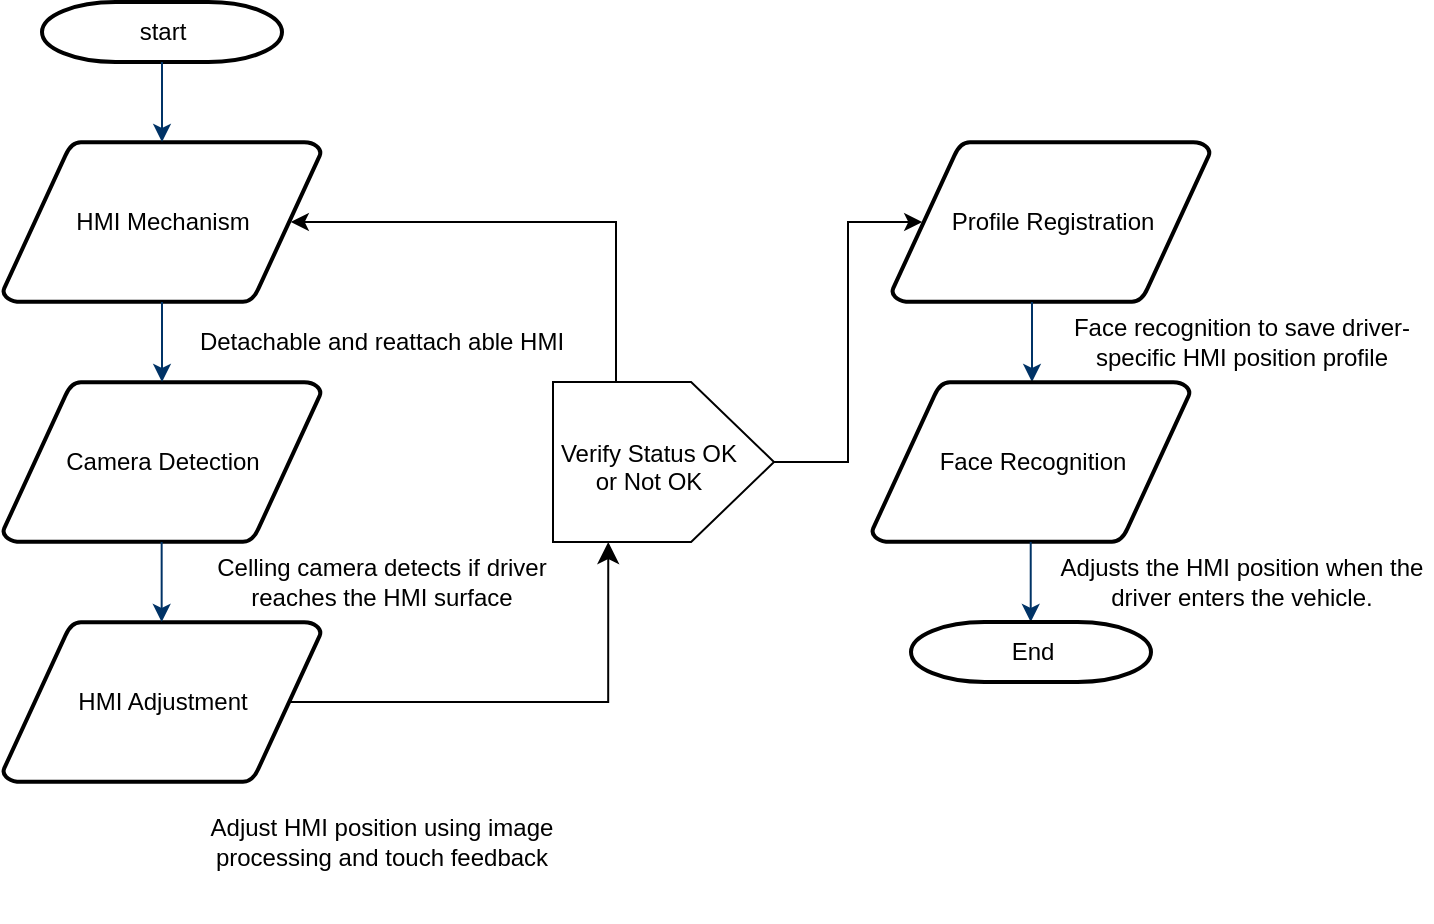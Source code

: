 <mxfile version="24.7.6">
  <diagram id="6a731a19-8d31-9384-78a2-239565b7b9f0" name="Page-1">
    <mxGraphModel dx="1295" dy="552" grid="0" gridSize="10" guides="1" tooltips="1" connect="1" arrows="1" fold="1" page="1" pageScale="1" pageWidth="1169" pageHeight="827" background="none" math="0" shadow="0">
      <root>
        <mxCell id="0" />
        <mxCell id="1" parent="0" />
        <mxCell id="2" value="start" style="shape=mxgraph.flowchart.terminator;strokeWidth=2;gradientColor=none;gradientDirection=north;fontStyle=0;html=1;" parent="1" vertex="1">
          <mxGeometry x="260" y="60" width="120" height="30" as="geometry" />
        </mxCell>
        <mxCell id="3" value="HMI Mechanism" style="shape=mxgraph.flowchart.data;strokeWidth=2;gradientColor=none;gradientDirection=north;fontStyle=0;html=1;" parent="1" vertex="1">
          <mxGeometry x="240.5" y="130" width="159" height="80" as="geometry" />
        </mxCell>
        <mxCell id="4" value="HMI Adjustment" style="shape=mxgraph.flowchart.data;strokeWidth=2;gradientColor=none;gradientDirection=north;fontStyle=0;html=1;" parent="1" vertex="1">
          <mxGeometry x="240.5" y="370" width="159" height="80" as="geometry" />
        </mxCell>
        <mxCell id="5" value="Camera Detection" style="shape=mxgraph.flowchart.data;strokeWidth=2;gradientColor=none;gradientDirection=north;fontStyle=0;html=1;" parent="1" vertex="1">
          <mxGeometry x="240.5" y="250" width="159" height="80" as="geometry" />
        </mxCell>
        <mxCell id="7" style="fontStyle=1;strokeColor=#003366;strokeWidth=1;html=1;" parent="1" source="2" target="3" edge="1">
          <mxGeometry relative="1" as="geometry" />
        </mxCell>
        <mxCell id="8" style="fontStyle=1;strokeColor=#003366;strokeWidth=1;html=1;" parent="1" source="3" target="5" edge="1">
          <mxGeometry relative="1" as="geometry" />
        </mxCell>
        <mxCell id="13" value="Profile Registration" style="shape=mxgraph.flowchart.data;strokeWidth=2;gradientColor=none;gradientDirection=north;fontStyle=0;html=1;" parent="1" vertex="1">
          <mxGeometry x="685" y="130" width="159" height="80" as="geometry" />
        </mxCell>
        <mxCell id="GH0UqKwVndS1nuWGwgYn-55" value="Detachable and reattach able HMI" style="text;html=1;align=center;verticalAlign=middle;whiteSpace=wrap;rounded=0;" vertex="1" parent="1">
          <mxGeometry x="330" y="190" width="200" height="80" as="geometry" />
        </mxCell>
        <mxCell id="GH0UqKwVndS1nuWGwgYn-57" value="Celling camera detects if driver reaches the HMI surface" style="text;html=1;align=center;verticalAlign=middle;whiteSpace=wrap;rounded=0;" vertex="1" parent="1">
          <mxGeometry x="335" y="310" width="190" height="80" as="geometry" />
        </mxCell>
        <mxCell id="GH0UqKwVndS1nuWGwgYn-58" style="fontStyle=1;strokeColor=#003366;strokeWidth=1;html=1;" edge="1" parent="1">
          <mxGeometry relative="1" as="geometry">
            <mxPoint x="319.83" y="330" as="sourcePoint" />
            <mxPoint x="319.83" y="370" as="targetPoint" />
          </mxGeometry>
        </mxCell>
        <mxCell id="GH0UqKwVndS1nuWGwgYn-59" value="Adjust HMI position using image processing and touch feedback" style="text;html=1;align=center;verticalAlign=middle;whiteSpace=wrap;rounded=0;" vertex="1" parent="1">
          <mxGeometry x="330" y="440" width="200" height="80" as="geometry" />
        </mxCell>
        <mxCell id="GH0UqKwVndS1nuWGwgYn-60" value="Face recognition to save driver-specific HMI position profile" style="text;html=1;align=center;verticalAlign=middle;whiteSpace=wrap;rounded=0;" vertex="1" parent="1">
          <mxGeometry x="765" y="190" width="190" height="80" as="geometry" />
        </mxCell>
        <mxCell id="GH0UqKwVndS1nuWGwgYn-61" style="fontStyle=1;strokeColor=#003366;strokeWidth=1;html=1;" edge="1" parent="1">
          <mxGeometry relative="1" as="geometry">
            <mxPoint x="755" y="210" as="sourcePoint" />
            <mxPoint x="755" y="250" as="targetPoint" />
          </mxGeometry>
        </mxCell>
        <mxCell id="GH0UqKwVndS1nuWGwgYn-62" value="Face Recognition" style="shape=mxgraph.flowchart.data;strokeWidth=2;gradientColor=none;gradientDirection=north;fontStyle=0;html=1;" vertex="1" parent="1">
          <mxGeometry x="675" y="250" width="159" height="80" as="geometry" />
        </mxCell>
        <mxCell id="GH0UqKwVndS1nuWGwgYn-65" style="fontStyle=1;strokeColor=#003366;strokeWidth=1;html=1;" edge="1" parent="1">
          <mxGeometry relative="1" as="geometry">
            <mxPoint x="754.36" y="330" as="sourcePoint" />
            <mxPoint x="754.36" y="370" as="targetPoint" />
          </mxGeometry>
        </mxCell>
        <mxCell id="GH0UqKwVndS1nuWGwgYn-66" value="Adjusts the HMI position when the driver enters the vehicle." style="text;html=1;align=center;verticalAlign=middle;whiteSpace=wrap;rounded=0;" vertex="1" parent="1">
          <mxGeometry x="765" y="310" width="190" height="80" as="geometry" />
        </mxCell>
        <mxCell id="GH0UqKwVndS1nuWGwgYn-72" value="End" style="shape=mxgraph.flowchart.terminator;strokeWidth=2;gradientColor=none;gradientDirection=north;fontStyle=0;html=1;" vertex="1" parent="1">
          <mxGeometry x="694.5" y="370" width="120" height="30" as="geometry" />
        </mxCell>
        <mxCell id="GH0UqKwVndS1nuWGwgYn-90" style="edgeStyle=elbowEdgeStyle;rounded=0;orthogonalLoop=1;jettySize=auto;html=1;exitX=1;exitY=0.25;exitDx=0;exitDy=0;entryX=0.905;entryY=0.5;entryDx=0;entryDy=0;entryPerimeter=0;" edge="1" parent="1" source="GH0UqKwVndS1nuWGwgYn-83" target="3">
          <mxGeometry relative="1" as="geometry">
            <mxPoint x="592" y="228.944" as="targetPoint" />
            <Array as="points">
              <mxPoint x="547" y="214" />
            </Array>
          </mxGeometry>
        </mxCell>
        <mxCell id="GH0UqKwVndS1nuWGwgYn-83" value="" style="shape=offPageConnector;whiteSpace=wrap;html=1;rotation=-90;" vertex="1" parent="1">
          <mxGeometry x="530.75" y="234.75" width="80" height="110.5" as="geometry" />
        </mxCell>
        <mxCell id="GH0UqKwVndS1nuWGwgYn-85" value="" style="edgeStyle=segmentEdgeStyle;endArrow=classic;html=1;curved=0;rounded=0;endSize=8;startSize=8;exitX=0.905;exitY=0.5;exitDx=0;exitDy=0;exitPerimeter=0;entryX=0;entryY=0.25;entryDx=0;entryDy=0;" edge="1" parent="1" source="4" target="GH0UqKwVndS1nuWGwgYn-83">
          <mxGeometry width="50" height="50" relative="1" as="geometry">
            <mxPoint x="684" y="325" as="sourcePoint" />
            <mxPoint x="734" y="275" as="targetPoint" />
          </mxGeometry>
        </mxCell>
        <mxCell id="GH0UqKwVndS1nuWGwgYn-91" value="&lt;div style=&quot;&quot;&gt;&lt;span style=&quot;&quot;&gt;Verify Status OK or Not OK&lt;/span&gt;&lt;/div&gt;" style="text;whiteSpace=wrap;html=1;align=center;" vertex="1" parent="1">
          <mxGeometry x="518" y="272" width="91" height="36" as="geometry" />
        </mxCell>
        <mxCell id="GH0UqKwVndS1nuWGwgYn-92" style="edgeStyle=elbowEdgeStyle;rounded=0;orthogonalLoop=1;jettySize=auto;html=1;exitX=0.5;exitY=1;exitDx=0;exitDy=0;entryX=0.095;entryY=0.5;entryDx=0;entryDy=0;entryPerimeter=0;" edge="1" parent="1" source="GH0UqKwVndS1nuWGwgYn-83" target="13">
          <mxGeometry relative="1" as="geometry" />
        </mxCell>
      </root>
    </mxGraphModel>
  </diagram>
</mxfile>
